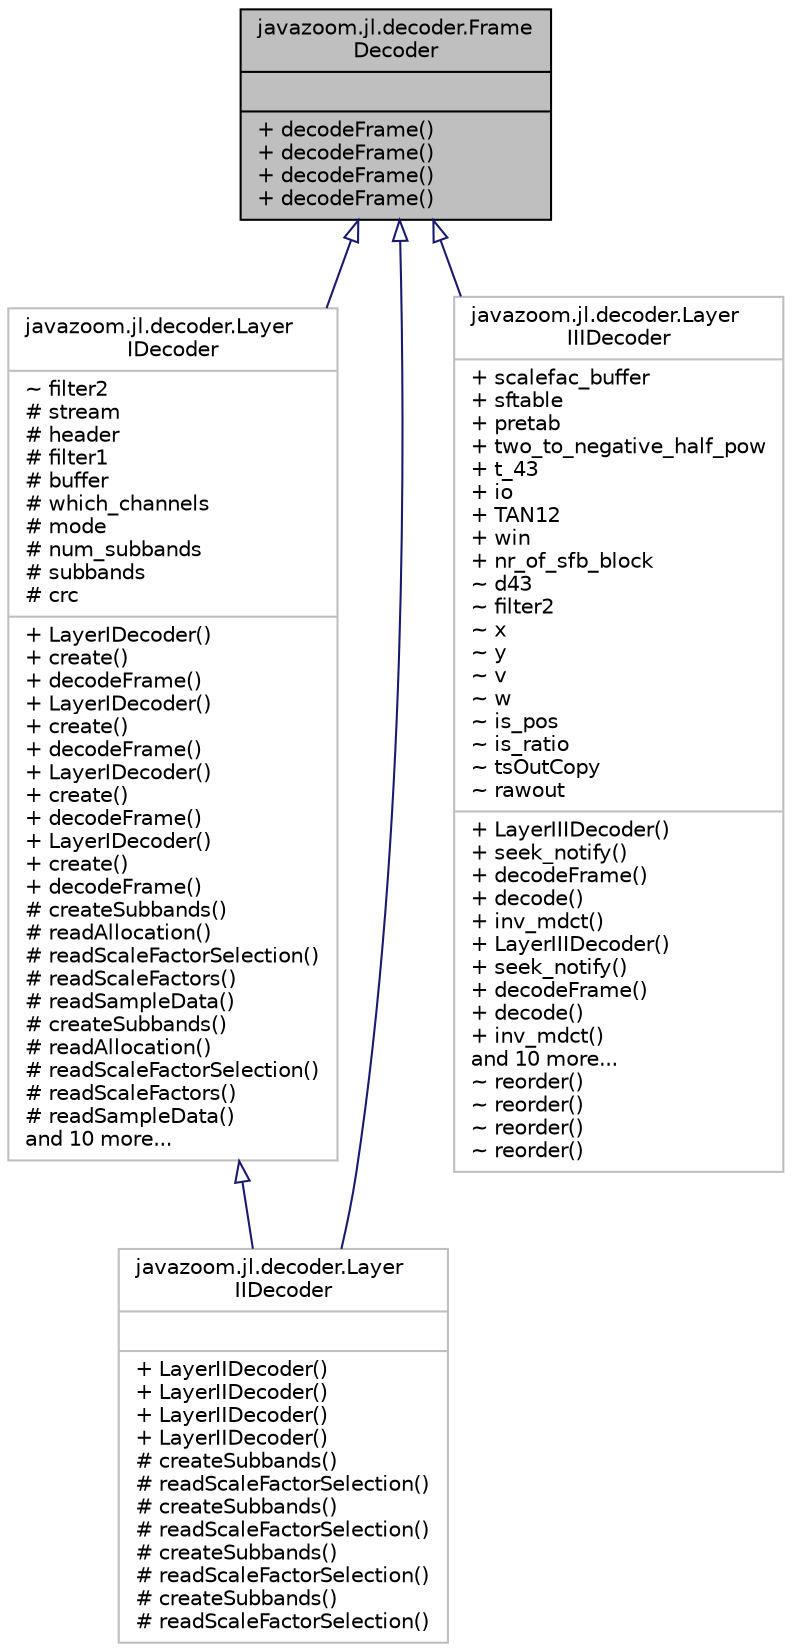 digraph "javazoom.jl.decoder.FrameDecoder"
{
 // LATEX_PDF_SIZE
  edge [fontname="Helvetica",fontsize="10",labelfontname="Helvetica",labelfontsize="10"];
  node [fontname="Helvetica",fontsize="10",shape=record];
  Node1 [label="{javazoom.jl.decoder.Frame\lDecoder\n||+ decodeFrame()\l+ decodeFrame()\l+ decodeFrame()\l+ decodeFrame()\l}",height=0.2,width=0.4,color="black", fillcolor="grey75", style="filled", fontcolor="black",tooltip=" "];
  Node1 -> Node2 [dir="back",color="midnightblue",fontsize="10",style="solid",arrowtail="onormal",fontname="Helvetica"];
  Node2 [label="{javazoom.jl.decoder.Layer\lIDecoder\n|~ filter2\l# stream\l# header\l# filter1\l# buffer\l# which_channels\l# mode\l# num_subbands\l# subbands\l# crc\l|+ LayerIDecoder()\l+ create()\l+ decodeFrame()\l+ LayerIDecoder()\l+ create()\l+ decodeFrame()\l+ LayerIDecoder()\l+ create()\l+ decodeFrame()\l+ LayerIDecoder()\l+ create()\l+ decodeFrame()\l# createSubbands()\l# readAllocation()\l# readScaleFactorSelection()\l# readScaleFactors()\l# readSampleData()\l# createSubbands()\l# readAllocation()\l# readScaleFactorSelection()\l# readScaleFactors()\l# readSampleData()\land 10 more...\l}",height=0.2,width=0.4,color="grey75", fillcolor="white", style="filled",tooltip=" "];
  Node2 -> Node3 [dir="back",color="midnightblue",fontsize="10",style="solid",arrowtail="onormal",fontname="Helvetica"];
  Node3 [label="{javazoom.jl.decoder.Layer\lIIDecoder\n||+ LayerIIDecoder()\l+ LayerIIDecoder()\l+ LayerIIDecoder()\l+ LayerIIDecoder()\l# createSubbands()\l# readScaleFactorSelection()\l# createSubbands()\l# readScaleFactorSelection()\l# createSubbands()\l# readScaleFactorSelection()\l# createSubbands()\l# readScaleFactorSelection()\l}",height=0.2,width=0.4,color="grey75", fillcolor="white", style="filled",tooltip=" "];
  Node1 -> Node3 [dir="back",color="midnightblue",fontsize="10",style="solid",arrowtail="onormal",fontname="Helvetica"];
  Node1 -> Node4 [dir="back",color="midnightblue",fontsize="10",style="solid",arrowtail="onormal",fontname="Helvetica"];
  Node4 [label="{javazoom.jl.decoder.Layer\lIIIDecoder\n|+ scalefac_buffer\l+ sftable\l+ pretab\l+ two_to_negative_half_pow\l+ t_43\l+ io\l+ TAN12\l+ win\l+ nr_of_sfb_block\l~ d43\l~ filter2\l~ x\l~ y\l~ v\l~ w\l~ is_pos\l~ is_ratio\l~ tsOutCopy\l~ rawout\l|+ LayerIIIDecoder()\l+ seek_notify()\l+ decodeFrame()\l+ decode()\l+ inv_mdct()\l+ LayerIIIDecoder()\l+ seek_notify()\l+ decodeFrame()\l+ decode()\l+ inv_mdct()\land 10 more...\l~ reorder()\l~ reorder()\l~ reorder()\l~ reorder()\l}",height=0.2,width=0.4,color="grey75", fillcolor="white", style="filled",tooltip=" "];
}
